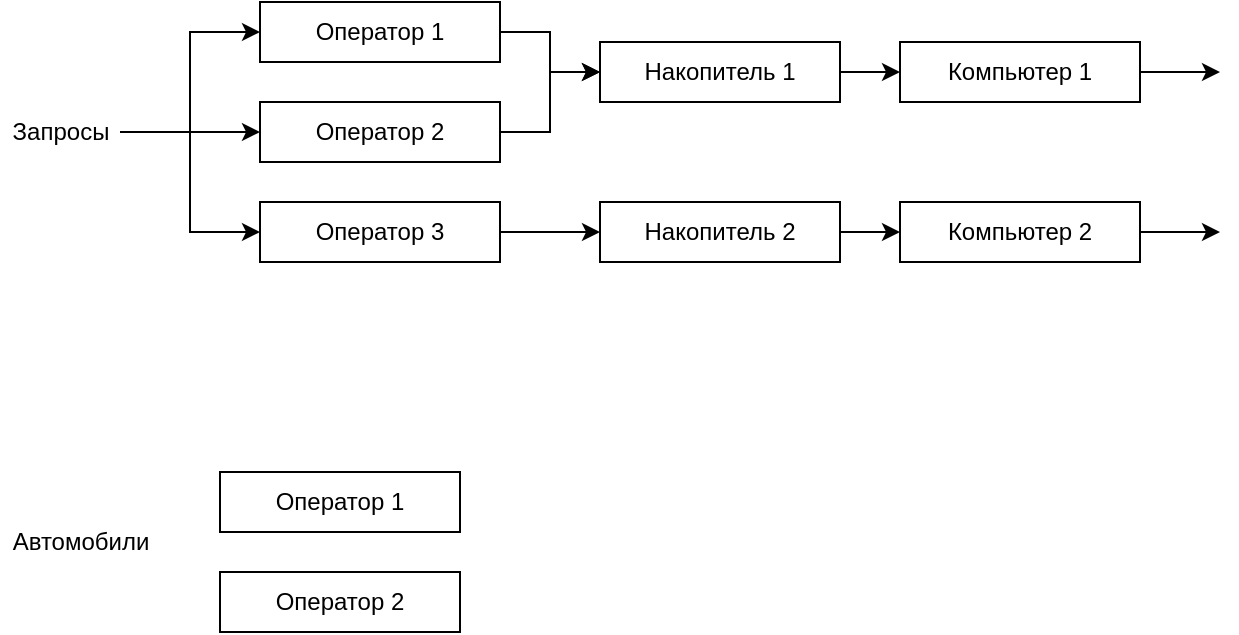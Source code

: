 <mxfile version="13.9.9" type="device"><diagram id="MV6tJsN7YDmFrWs5HGoW" name="Страница 1"><mxGraphModel dx="952" dy="644" grid="1" gridSize="10" guides="1" tooltips="1" connect="1" arrows="1" fold="1" page="1" pageScale="1" pageWidth="827" pageHeight="1169" math="0" shadow="0"><root><mxCell id="0"/><mxCell id="1" parent="0"/><mxCell id="lavZdvWQsPm9V-nyGtKl-6" style="edgeStyle=orthogonalEdgeStyle;rounded=0;orthogonalLoop=1;jettySize=auto;html=1;exitX=1;exitY=0.5;exitDx=0;exitDy=0;entryX=0;entryY=0.5;entryDx=0;entryDy=0;" parent="1" source="lavZdvWQsPm9V-nyGtKl-1" target="lavZdvWQsPm9V-nyGtKl-4" edge="1"><mxGeometry relative="1" as="geometry"/></mxCell><mxCell id="lavZdvWQsPm9V-nyGtKl-1" value="Оператор 1" style="rounded=0;whiteSpace=wrap;html=1;" parent="1" vertex="1"><mxGeometry x="350" y="300" width="120" height="30" as="geometry"/></mxCell><mxCell id="lavZdvWQsPm9V-nyGtKl-7" style="edgeStyle=orthogonalEdgeStyle;rounded=0;orthogonalLoop=1;jettySize=auto;html=1;exitX=1;exitY=0.5;exitDx=0;exitDy=0;" parent="1" source="lavZdvWQsPm9V-nyGtKl-2" target="lavZdvWQsPm9V-nyGtKl-4" edge="1"><mxGeometry relative="1" as="geometry"/></mxCell><mxCell id="lavZdvWQsPm9V-nyGtKl-2" value="Оператор 2" style="rounded=0;whiteSpace=wrap;html=1;" parent="1" vertex="1"><mxGeometry x="350" y="350" width="120" height="30" as="geometry"/></mxCell><mxCell id="lavZdvWQsPm9V-nyGtKl-8" style="edgeStyle=orthogonalEdgeStyle;rounded=0;orthogonalLoop=1;jettySize=auto;html=1;entryX=0;entryY=0.5;entryDx=0;entryDy=0;" parent="1" source="lavZdvWQsPm9V-nyGtKl-3" target="lavZdvWQsPm9V-nyGtKl-5" edge="1"><mxGeometry relative="1" as="geometry"/></mxCell><mxCell id="lavZdvWQsPm9V-nyGtKl-3" value="Оператор 3" style="rounded=0;whiteSpace=wrap;html=1;" parent="1" vertex="1"><mxGeometry x="350" y="400" width="120" height="30" as="geometry"/></mxCell><mxCell id="lavZdvWQsPm9V-nyGtKl-11" style="edgeStyle=orthogonalEdgeStyle;rounded=0;orthogonalLoop=1;jettySize=auto;html=1;entryX=0;entryY=0.5;entryDx=0;entryDy=0;" parent="1" source="lavZdvWQsPm9V-nyGtKl-4" target="lavZdvWQsPm9V-nyGtKl-9" edge="1"><mxGeometry relative="1" as="geometry"/></mxCell><mxCell id="lavZdvWQsPm9V-nyGtKl-4" value="Накопитель 1" style="rounded=0;whiteSpace=wrap;html=1;" parent="1" vertex="1"><mxGeometry x="520" y="320" width="120" height="30" as="geometry"/></mxCell><mxCell id="lavZdvWQsPm9V-nyGtKl-12" style="edgeStyle=orthogonalEdgeStyle;rounded=0;orthogonalLoop=1;jettySize=auto;html=1;entryX=0;entryY=0.5;entryDx=0;entryDy=0;" parent="1" source="lavZdvWQsPm9V-nyGtKl-5" target="lavZdvWQsPm9V-nyGtKl-10" edge="1"><mxGeometry relative="1" as="geometry"/></mxCell><mxCell id="lavZdvWQsPm9V-nyGtKl-5" value="Накопитель 2" style="rounded=0;whiteSpace=wrap;html=1;" parent="1" vertex="1"><mxGeometry x="520" y="400" width="120" height="30" as="geometry"/></mxCell><mxCell id="lavZdvWQsPm9V-nyGtKl-17" style="edgeStyle=orthogonalEdgeStyle;rounded=0;orthogonalLoop=1;jettySize=auto;html=1;" parent="1" source="lavZdvWQsPm9V-nyGtKl-9" edge="1"><mxGeometry relative="1" as="geometry"><mxPoint x="830" y="335" as="targetPoint"/></mxGeometry></mxCell><mxCell id="lavZdvWQsPm9V-nyGtKl-9" value="Компьютер 1" style="rounded=0;whiteSpace=wrap;html=1;" parent="1" vertex="1"><mxGeometry x="670" y="320" width="120" height="30" as="geometry"/></mxCell><mxCell id="lavZdvWQsPm9V-nyGtKl-18" style="edgeStyle=orthogonalEdgeStyle;rounded=0;orthogonalLoop=1;jettySize=auto;html=1;" parent="1" source="lavZdvWQsPm9V-nyGtKl-10" edge="1"><mxGeometry relative="1" as="geometry"><mxPoint x="830" y="415" as="targetPoint"/></mxGeometry></mxCell><mxCell id="lavZdvWQsPm9V-nyGtKl-10" value="Компьютер 2" style="rounded=0;whiteSpace=wrap;html=1;" parent="1" vertex="1"><mxGeometry x="670" y="400" width="120" height="30" as="geometry"/></mxCell><mxCell id="lavZdvWQsPm9V-nyGtKl-14" style="edgeStyle=orthogonalEdgeStyle;rounded=0;orthogonalLoop=1;jettySize=auto;html=1;entryX=0;entryY=0.5;entryDx=0;entryDy=0;" parent="1" source="lavZdvWQsPm9V-nyGtKl-13" target="lavZdvWQsPm9V-nyGtKl-1" edge="1"><mxGeometry relative="1" as="geometry"/></mxCell><mxCell id="lavZdvWQsPm9V-nyGtKl-15" style="edgeStyle=orthogonalEdgeStyle;rounded=0;orthogonalLoop=1;jettySize=auto;html=1;entryX=0;entryY=0.5;entryDx=0;entryDy=0;" parent="1" source="lavZdvWQsPm9V-nyGtKl-13" target="lavZdvWQsPm9V-nyGtKl-2" edge="1"><mxGeometry relative="1" as="geometry"/></mxCell><mxCell id="lavZdvWQsPm9V-nyGtKl-16" style="edgeStyle=orthogonalEdgeStyle;rounded=0;orthogonalLoop=1;jettySize=auto;html=1;entryX=0;entryY=0.5;entryDx=0;entryDy=0;" parent="1" source="lavZdvWQsPm9V-nyGtKl-13" target="lavZdvWQsPm9V-nyGtKl-3" edge="1"><mxGeometry relative="1" as="geometry"/></mxCell><mxCell id="lavZdvWQsPm9V-nyGtKl-13" value="Запросы" style="text;html=1;align=center;verticalAlign=middle;resizable=0;points=[];autosize=1;" parent="1" vertex="1"><mxGeometry x="220" y="355" width="60" height="20" as="geometry"/></mxCell><mxCell id="QfcXcPLA8C6lUYZCqUXT-1" value="Автомобили" style="text;html=1;align=center;verticalAlign=middle;resizable=0;points=[];autosize=1;" vertex="1" parent="1"><mxGeometry x="220" y="560" width="80" height="20" as="geometry"/></mxCell><mxCell id="QfcXcPLA8C6lUYZCqUXT-2" value="Оператор 1" style="rounded=0;whiteSpace=wrap;html=1;" vertex="1" parent="1"><mxGeometry x="330" y="535" width="120" height="30" as="geometry"/></mxCell><mxCell id="QfcXcPLA8C6lUYZCqUXT-3" value="Оператор 2" style="rounded=0;whiteSpace=wrap;html=1;" vertex="1" parent="1"><mxGeometry x="330" y="585" width="120" height="30" as="geometry"/></mxCell></root></mxGraphModel></diagram></mxfile>